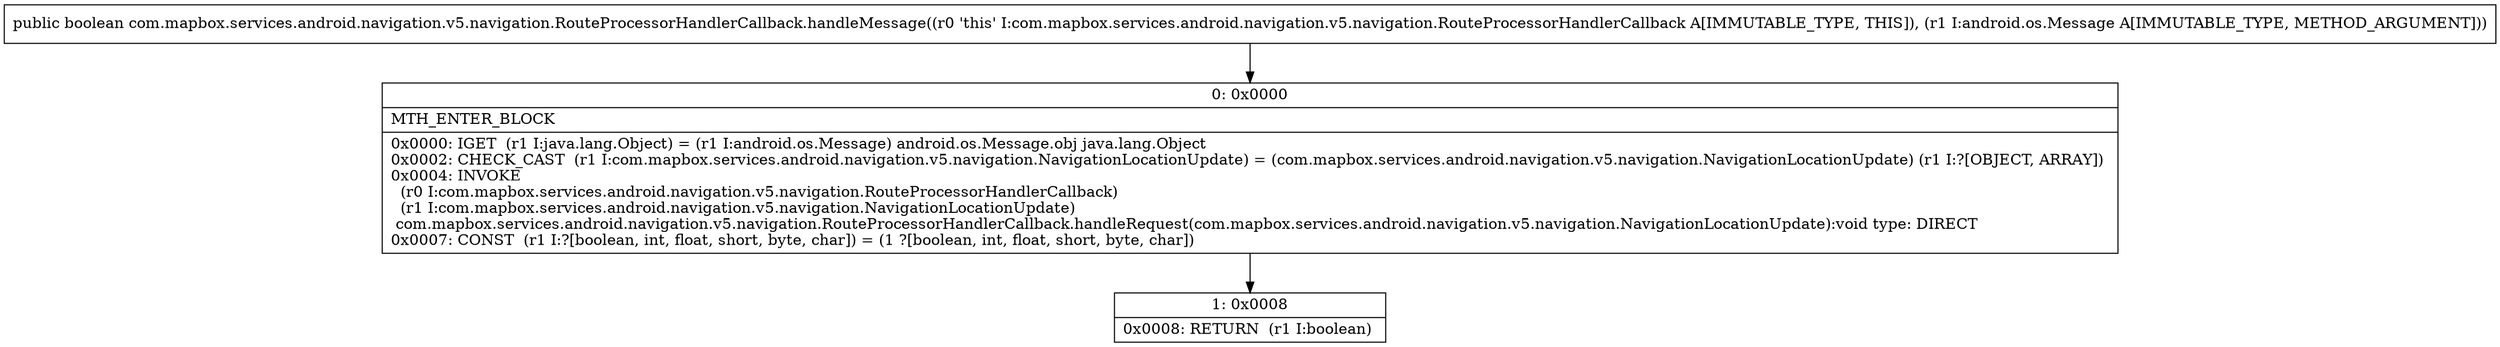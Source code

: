 digraph "CFG forcom.mapbox.services.android.navigation.v5.navigation.RouteProcessorHandlerCallback.handleMessage(Landroid\/os\/Message;)Z" {
Node_0 [shape=record,label="{0\:\ 0x0000|MTH_ENTER_BLOCK\l|0x0000: IGET  (r1 I:java.lang.Object) = (r1 I:android.os.Message) android.os.Message.obj java.lang.Object \l0x0002: CHECK_CAST  (r1 I:com.mapbox.services.android.navigation.v5.navigation.NavigationLocationUpdate) = (com.mapbox.services.android.navigation.v5.navigation.NavigationLocationUpdate) (r1 I:?[OBJECT, ARRAY]) \l0x0004: INVOKE  \l  (r0 I:com.mapbox.services.android.navigation.v5.navigation.RouteProcessorHandlerCallback)\l  (r1 I:com.mapbox.services.android.navigation.v5.navigation.NavigationLocationUpdate)\l com.mapbox.services.android.navigation.v5.navigation.RouteProcessorHandlerCallback.handleRequest(com.mapbox.services.android.navigation.v5.navigation.NavigationLocationUpdate):void type: DIRECT \l0x0007: CONST  (r1 I:?[boolean, int, float, short, byte, char]) = (1 ?[boolean, int, float, short, byte, char]) \l}"];
Node_1 [shape=record,label="{1\:\ 0x0008|0x0008: RETURN  (r1 I:boolean) \l}"];
MethodNode[shape=record,label="{public boolean com.mapbox.services.android.navigation.v5.navigation.RouteProcessorHandlerCallback.handleMessage((r0 'this' I:com.mapbox.services.android.navigation.v5.navigation.RouteProcessorHandlerCallback A[IMMUTABLE_TYPE, THIS]), (r1 I:android.os.Message A[IMMUTABLE_TYPE, METHOD_ARGUMENT])) }"];
MethodNode -> Node_0;
Node_0 -> Node_1;
}

